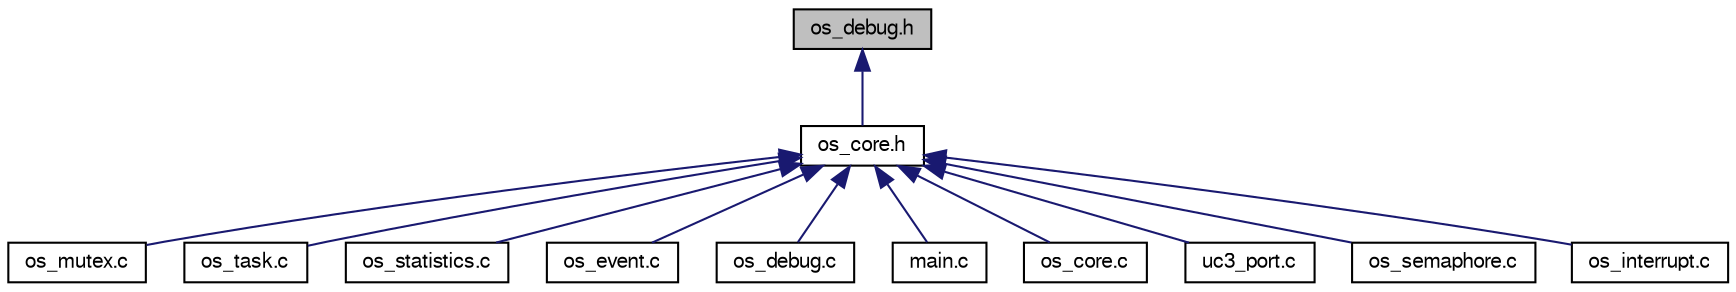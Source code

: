 digraph G
{
  edge [fontname="FreeSans",fontsize="10",labelfontname="FreeSans",labelfontsize="10"];
  node [fontname="FreeSans",fontsize="10",shape=record];
  Node1 [label="os_debug.h",height=0.2,width=0.4,color="black", fillcolor="grey75", style="filled" fontcolor="black"];
  Node1 -> Node2 [dir=back,color="midnightblue",fontsize="10",style="solid",fontname="FreeSans"];
  Node2 [label="os_core.h",height=0.2,width=0.4,color="black", fillcolor="white", style="filled",URL="$os__core_8h.html",tooltip="eeOS Core"];
  Node2 -> Node3 [dir=back,color="midnightblue",fontsize="10",style="solid",fontname="FreeSans"];
  Node3 [label="os_mutex.c",height=0.2,width=0.4,color="black", fillcolor="white", style="filled",URL="$os__mutex_8c.html",tooltip="eeOS Mutex"];
  Node2 -> Node4 [dir=back,color="midnightblue",fontsize="10",style="solid",fontname="FreeSans"];
  Node4 [label="os_task.c",height=0.2,width=0.4,color="black", fillcolor="white", style="filled",URL="$os__task_8c.html",tooltip="eeOS Tasks"];
  Node2 -> Node5 [dir=back,color="midnightblue",fontsize="10",style="solid",fontname="FreeSans"];
  Node5 [label="os_statistics.c",height=0.2,width=0.4,color="black", fillcolor="white", style="filled",URL="$os__statistics_8c.html",tooltip="eeOS Statistics"];
  Node2 -> Node6 [dir=back,color="midnightblue",fontsize="10",style="solid",fontname="FreeSans"];
  Node6 [label="os_event.c",height=0.2,width=0.4,color="black", fillcolor="white", style="filled",URL="$os__event_8c.html",tooltip="eeOS Events"];
  Node2 -> Node7 [dir=back,color="midnightblue",fontsize="10",style="solid",fontname="FreeSans"];
  Node7 [label="os_debug.c",height=0.2,width=0.4,color="black", fillcolor="white", style="filled",URL="$os__debug_8c.html",tooltip="eeOS Debug"];
  Node2 -> Node8 [dir=back,color="midnightblue",fontsize="10",style="solid",fontname="FreeSans"];
  Node8 [label="main.c",height=0.2,width=0.4,color="black", fillcolor="white", style="filled",URL="$main_8c.html"];
  Node2 -> Node9 [dir=back,color="midnightblue",fontsize="10",style="solid",fontname="FreeSans"];
  Node9 [label="os_core.c",height=0.2,width=0.4,color="black", fillcolor="white", style="filled",URL="$os__core_8c.html",tooltip="eeOS Core"];
  Node2 -> Node10 [dir=back,color="midnightblue",fontsize="10",style="solid",fontname="FreeSans"];
  Node10 [label="uc3_port.c",height=0.2,width=0.4,color="black", fillcolor="white", style="filled",URL="$uc3__port_8c.html",tooltip="eeOS 32-bit AVR UC3 Port"];
  Node2 -> Node11 [dir=back,color="midnightblue",fontsize="10",style="solid",fontname="FreeSans"];
  Node11 [label="os_semaphore.c",height=0.2,width=0.4,color="black", fillcolor="white", style="filled",URL="$os__semaphore_8c.html",tooltip="eeOS Semaphores"];
  Node2 -> Node12 [dir=back,color="midnightblue",fontsize="10",style="solid",fontname="FreeSans"];
  Node12 [label="os_interrupt.c",height=0.2,width=0.4,color="black", fillcolor="white", style="filled",URL="$os__interrupt_8c.html",tooltip="eeOS Interrupts"];
}
